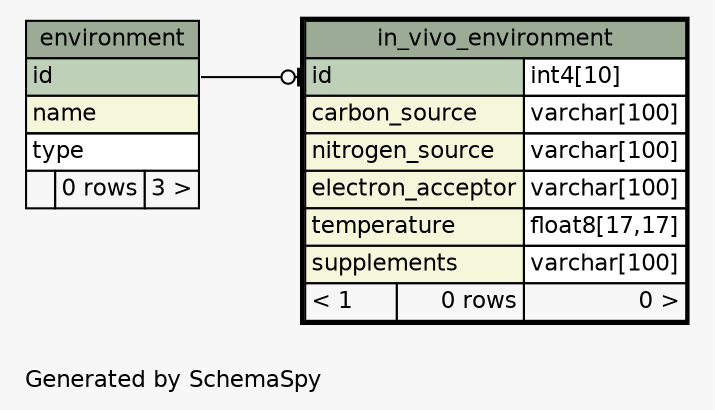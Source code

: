 // dot 2.38.0 on Mac OS X 10.10.3
// SchemaSpy rev 590
digraph "oneDegreeRelationshipsDiagram" {
  graph [
    rankdir="RL"
    bgcolor="#f7f7f7"
    label="\nGenerated by SchemaSpy"
    labeljust="l"
    nodesep="0.18"
    ranksep="0.46"
    fontname="Helvetica"
    fontsize="11"
  ];
  node [
    fontname="Helvetica"
    fontsize="11"
    shape="plaintext"
  ];
  edge [
    arrowsize="0.8"
  ];
  "in_vivo_environment":"id":w -> "environment":"id":e [arrowhead=none dir=back arrowtail=teeodot];
  "environment" [
    label=<
    <TABLE BORDER="0" CELLBORDER="1" CELLSPACING="0" BGCOLOR="#ffffff">
      <TR><TD COLSPAN="3" BGCOLOR="#9bab96" ALIGN="CENTER">environment</TD></TR>
      <TR><TD PORT="id" COLSPAN="3" BGCOLOR="#bed1b8" ALIGN="LEFT">id</TD></TR>
      <TR><TD PORT="name" COLSPAN="3" BGCOLOR="#f4f7da" ALIGN="LEFT">name</TD></TR>
      <TR><TD PORT="type" COLSPAN="3" ALIGN="LEFT">type</TD></TR>
      <TR><TD ALIGN="LEFT" BGCOLOR="#f7f7f7">  </TD><TD ALIGN="RIGHT" BGCOLOR="#f7f7f7">0 rows</TD><TD ALIGN="RIGHT" BGCOLOR="#f7f7f7">3 &gt;</TD></TR>
    </TABLE>>
    URL="environment.html"
    tooltip="environment"
  ];
  "in_vivo_environment" [
    label=<
    <TABLE BORDER="2" CELLBORDER="1" CELLSPACING="0" BGCOLOR="#ffffff">
      <TR><TD COLSPAN="3" BGCOLOR="#9bab96" ALIGN="CENTER">in_vivo_environment</TD></TR>
      <TR><TD PORT="id" COLSPAN="2" BGCOLOR="#bed1b8" ALIGN="LEFT">id</TD><TD PORT="id.type" ALIGN="LEFT">int4[10]</TD></TR>
      <TR><TD PORT="carbon_source" COLSPAN="2" BGCOLOR="#f4f7da" ALIGN="LEFT">carbon_source</TD><TD PORT="carbon_source.type" ALIGN="LEFT">varchar[100]</TD></TR>
      <TR><TD PORT="nitrogen_source" COLSPAN="2" BGCOLOR="#f4f7da" ALIGN="LEFT">nitrogen_source</TD><TD PORT="nitrogen_source.type" ALIGN="LEFT">varchar[100]</TD></TR>
      <TR><TD PORT="electron_acceptor" COLSPAN="2" BGCOLOR="#f4f7da" ALIGN="LEFT">electron_acceptor</TD><TD PORT="electron_acceptor.type" ALIGN="LEFT">varchar[100]</TD></TR>
      <TR><TD PORT="temperature" COLSPAN="2" BGCOLOR="#f4f7da" ALIGN="LEFT">temperature</TD><TD PORT="temperature.type" ALIGN="LEFT">float8[17,17]</TD></TR>
      <TR><TD PORT="supplements" COLSPAN="2" BGCOLOR="#f4f7da" ALIGN="LEFT">supplements</TD><TD PORT="supplements.type" ALIGN="LEFT">varchar[100]</TD></TR>
      <TR><TD ALIGN="LEFT" BGCOLOR="#f7f7f7">&lt; 1</TD><TD ALIGN="RIGHT" BGCOLOR="#f7f7f7">0 rows</TD><TD ALIGN="RIGHT" BGCOLOR="#f7f7f7">0 &gt;</TD></TR>
    </TABLE>>
    URL="in_vivo_environment.html"
    tooltip="in_vivo_environment"
  ];
}
